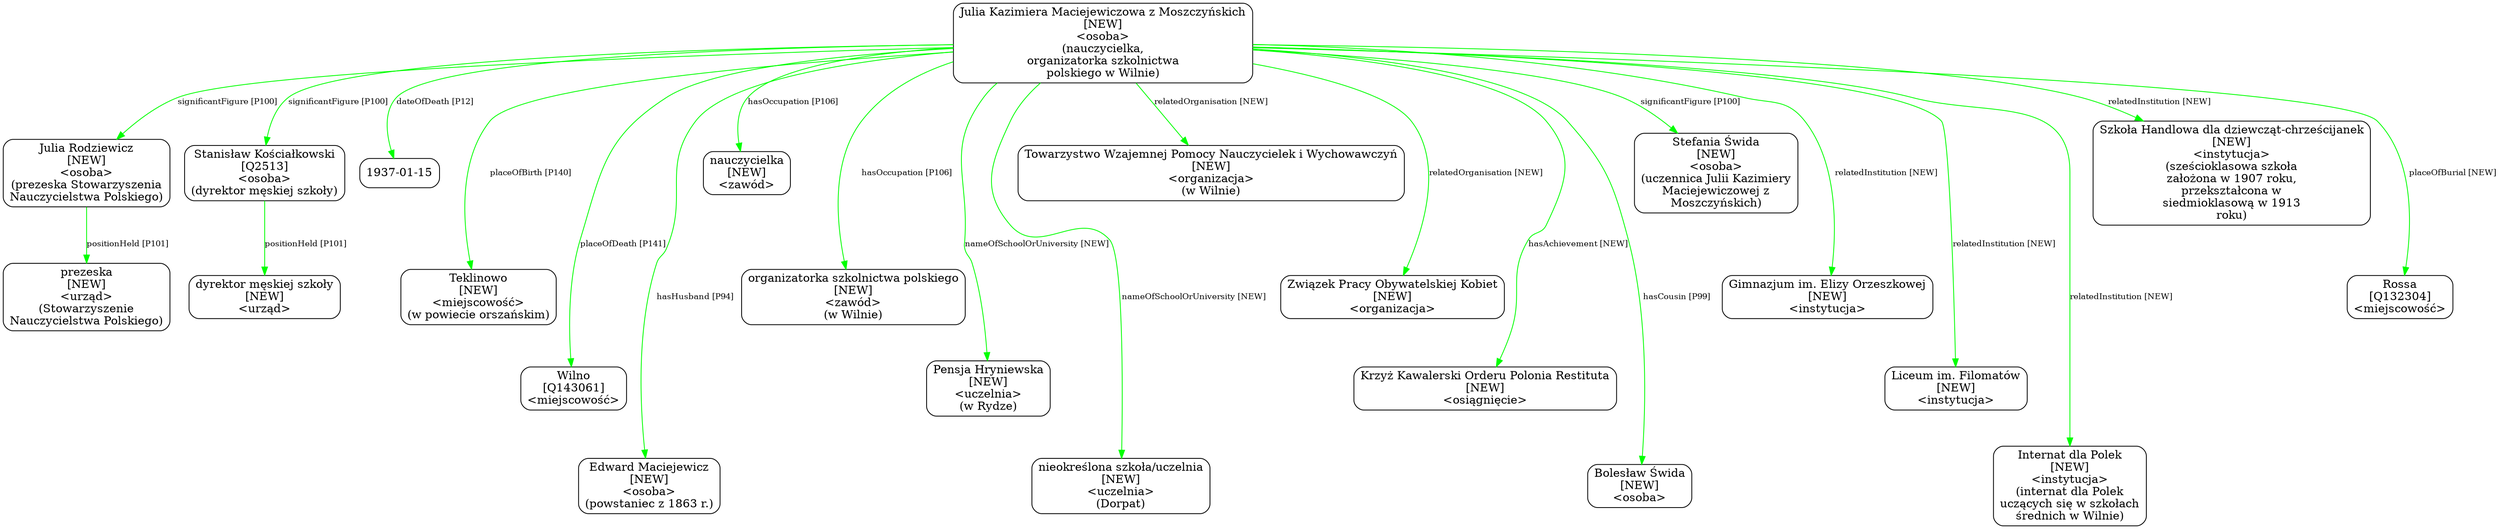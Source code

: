 digraph {
	node [shape=box,
		style=rounded
	];
	edge [fontsize=10];
	"Julia Kazimiera Maciejewiczowa z Moszczyńskich
[NEW]
<osoba>
(nauczycielka,
organizatorka szkolnictwa
polskiego w Wilnie)"	[color=black,
		label="Julia Kazimiera Maciejewiczowa z Moszczyńskich
[NEW]
<osoba>
(nauczycielka,
organizatorka szkolnictwa
polskiego w Wilnie)"];
	"Julia Rodziewicz
[NEW]
<osoba>
(prezeska Stowarzyszenia
Nauczycielstwa Polskiego)"	[color=black,
		label="Julia Rodziewicz
[NEW]
<osoba>
(prezeska Stowarzyszenia
Nauczycielstwa Polskiego)"];
	"Julia Kazimiera Maciejewiczowa z Moszczyńskich
[NEW]
<osoba>
(nauczycielka,
organizatorka szkolnictwa
polskiego w Wilnie)" -> "Julia Rodziewicz
[NEW]
<osoba>
(prezeska Stowarzyszenia
Nauczycielstwa Polskiego)"	[color=green,
		label="significantFigure [P100]"];
	"Stanisław Kościałkowski
[Q2513]
<osoba>
(dyrektor męskiej szkoły)"	[color=black,
		label="Stanisław Kościałkowski
[Q2513]
<osoba>
(dyrektor męskiej szkoły)"];
	"Julia Kazimiera Maciejewiczowa z Moszczyńskich
[NEW]
<osoba>
(nauczycielka,
organizatorka szkolnictwa
polskiego w Wilnie)" -> "Stanisław Kościałkowski
[Q2513]
<osoba>
(dyrektor męskiej szkoły)"	[color=green,
		label="significantFigure [P100]"];
	"Julia Kazimiera Maciejewiczowa z Moszczyńskich
[NEW]
<osoba>
(nauczycielka,
organizatorka szkolnictwa
polskiego w Wilnie)" -> "1937-01-15"	[color=green,
		label="dateOfDeath [P12]",
		minlen=1];
	"Julia Kazimiera Maciejewiczowa z Moszczyńskich
[NEW]
<osoba>
(nauczycielka,
organizatorka szkolnictwa
polskiego w Wilnie)" -> "Teklinowo
[NEW]
<miejscowość>
(w powiecie orszańskim)"	[color=green,
		label="placeOfBirth [P140]",
		minlen=2];
	"Julia Kazimiera Maciejewiczowa z Moszczyńskich
[NEW]
<osoba>
(nauczycielka,
organizatorka szkolnictwa
polskiego w Wilnie)" -> "Wilno
[Q143061]
<miejscowość>"	[color=green,
		label="placeOfDeath [P141]",
		minlen=3];
	"Julia Kazimiera Maciejewiczowa z Moszczyńskich
[NEW]
<osoba>
(nauczycielka,
organizatorka szkolnictwa
polskiego w Wilnie)" -> "Edward Maciejewicz
[NEW]
<osoba>
(powstaniec z 1863 r.)"	[color=green,
		label="hasHusband [P94]",
		minlen=4];
	"Julia Kazimiera Maciejewiczowa z Moszczyńskich
[NEW]
<osoba>
(nauczycielka,
organizatorka szkolnictwa
polskiego w Wilnie)" -> "nauczycielka
[NEW]
<zawód>"	[color=green,
		label="hasOccupation [P106]",
		minlen=1];
	"Julia Kazimiera Maciejewiczowa z Moszczyńskich
[NEW]
<osoba>
(nauczycielka,
organizatorka szkolnictwa
polskiego w Wilnie)" -> "organizatorka szkolnictwa polskiego
[NEW]
<zawód>
(w Wilnie)"	[color=green,
		label="hasOccupation [P106]",
		minlen=2];
	"Julia Kazimiera Maciejewiczowa z Moszczyńskich
[NEW]
<osoba>
(nauczycielka,
organizatorka szkolnictwa
polskiego w Wilnie)" -> "Pensja Hryniewska
[NEW]
<uczelnia>
(w Rydze)"	[color=green,
		label="nameOfSchoolOrUniversity [NEW]",
		minlen=3];
	"Julia Kazimiera Maciejewiczowa z Moszczyńskich
[NEW]
<osoba>
(nauczycielka,
organizatorka szkolnictwa
polskiego w Wilnie)" -> "nieokreślona szkoła/uczelnia
[NEW]
<uczelnia>
(Dorpat)"	[color=green,
		label="nameOfSchoolOrUniversity [NEW]",
		minlen=4];
	"Julia Kazimiera Maciejewiczowa z Moszczyńskich
[NEW]
<osoba>
(nauczycielka,
organizatorka szkolnictwa
polskiego w Wilnie)" -> "Towarzystwo Wzajemnej Pomocy Nauczycielek i Wychowawczyń
[NEW]
<organizacja>
(w Wilnie)"	[color=green,
		label="relatedOrganisation [NEW]",
		minlen=1];
	"Julia Kazimiera Maciejewiczowa z Moszczyńskich
[NEW]
<osoba>
(nauczycielka,
organizatorka szkolnictwa
polskiego w Wilnie)" -> "Związek Pracy Obywatelskiej Kobiet
[NEW]
<organizacja>"	[color=green,
		label="relatedOrganisation [NEW]",
		minlen=2];
	"Julia Kazimiera Maciejewiczowa z Moszczyńskich
[NEW]
<osoba>
(nauczycielka,
organizatorka szkolnictwa
polskiego w Wilnie)" -> "Krzyż Kawalerski Orderu Polonia Restituta
[NEW]
<osiągnięcie>"	[color=green,
		label="hasAchievement [NEW]",
		minlen=3];
	"Julia Kazimiera Maciejewiczowa z Moszczyńskich
[NEW]
<osoba>
(nauczycielka,
organizatorka szkolnictwa
polskiego w Wilnie)" -> "Bolesław Świda
[NEW]
<osoba>"	[color=green,
		label="hasCousin [P99]",
		minlen=4];
	"Julia Kazimiera Maciejewiczowa z Moszczyńskich
[NEW]
<osoba>
(nauczycielka,
organizatorka szkolnictwa
polskiego w Wilnie)" -> "Stefania Świda
[NEW]
<osoba>
(uczennica Julii Kazimiery
Maciejewiczowej z
Moszczyńskich)"	[color=green,
		label="significantFigure [P100]",
		minlen=1];
	"Julia Kazimiera Maciejewiczowa z Moszczyńskich
[NEW]
<osoba>
(nauczycielka,
organizatorka szkolnictwa
polskiego w Wilnie)" -> "Gimnazjum im. Elizy Orzeszkowej
[NEW]
<instytucja>"	[color=green,
		label="relatedInstitution [NEW]",
		minlen=2];
	"Julia Kazimiera Maciejewiczowa z Moszczyńskich
[NEW]
<osoba>
(nauczycielka,
organizatorka szkolnictwa
polskiego w Wilnie)" -> "Liceum im. Filomatów
[NEW]
<instytucja>"	[color=green,
		label="relatedInstitution [NEW]",
		minlen=3];
	"Julia Kazimiera Maciejewiczowa z Moszczyńskich
[NEW]
<osoba>
(nauczycielka,
organizatorka szkolnictwa
polskiego w Wilnie)" -> "Internat dla Polek
[NEW]
<instytucja>
(internat dla Polek
uczących się w szkołach
średnich w Wilnie)"	[color=green,
		label="relatedInstitution [NEW]",
		minlen=4];
	"Julia Kazimiera Maciejewiczowa z Moszczyńskich
[NEW]
<osoba>
(nauczycielka,
organizatorka szkolnictwa
polskiego w Wilnie)" -> "Szkoła Handlowa dla dziewcząt-chrześcijanek
[NEW]
<instytucja>
(sześcioklasowa szkoła
założona w 1907 roku,
przekształcona \
w
siedmioklasową w 1913
roku)"	[color=green,
		label="relatedInstitution [NEW]",
		minlen=1];
	"Julia Kazimiera Maciejewiczowa z Moszczyńskich
[NEW]
<osoba>
(nauczycielka,
organizatorka szkolnictwa
polskiego w Wilnie)" -> "Rossa
[Q132304]
<miejscowość>"	[color=green,
		label="placeOfBurial [NEW]",
		minlen=2];
	"Julia Rodziewicz
[NEW]
<osoba>
(prezeska Stowarzyszenia
Nauczycielstwa Polskiego)" -> "prezeska
[NEW]
<urząd>
(Stowarzyszenie
Nauczycielstwa Polskiego)"	[color=green,
		label="positionHeld [P101]",
		minlen=1];
	"Stanisław Kościałkowski
[Q2513]
<osoba>
(dyrektor męskiej szkoły)" -> "dyrektor męskiej szkoły
[NEW]
<urząd>"	[color=green,
		label="positionHeld [P101]",
		minlen=1];
}
